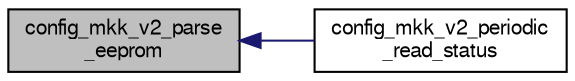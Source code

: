 digraph "config_mkk_v2_parse_eeprom"
{
  edge [fontname="FreeSans",fontsize="10",labelfontname="FreeSans",labelfontsize="10"];
  node [fontname="FreeSans",fontsize="10",shape=record];
  rankdir="LR";
  Node1 [label="config_mkk_v2_parse\l_eeprom",height=0.2,width=0.4,color="black", fillcolor="grey75", style="filled", fontcolor="black"];
  Node1 -> Node2 [dir="back",color="midnightblue",fontsize="10",style="solid",fontname="FreeSans"];
  Node2 [label="config_mkk_v2_periodic\l_read_status",height=0.2,width=0.4,color="black", fillcolor="white", style="filled",URL="$config__mkk__v2_8h.html#a012dd8412869cba185e64883e9ece3b6"];
}
